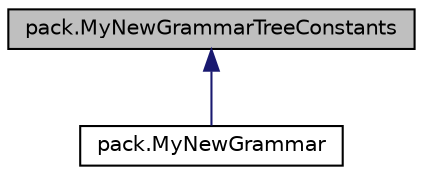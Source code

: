 digraph "pack.MyNewGrammarTreeConstants"
{
  edge [fontname="Helvetica",fontsize="10",labelfontname="Helvetica",labelfontsize="10"];
  node [fontname="Helvetica",fontsize="10",shape=record];
  Node1 [label="pack.MyNewGrammarTreeConstants",height=0.2,width=0.4,color="black", fillcolor="grey75", style="filled", fontcolor="black"];
  Node1 -> Node2 [dir="back",color="midnightblue",fontsize="10",style="solid"];
  Node2 [label="pack.MyNewGrammar",height=0.2,width=0.4,color="black", fillcolor="white", style="filled",URL="$classpack_1_1_my_new_grammar.html"];
}
